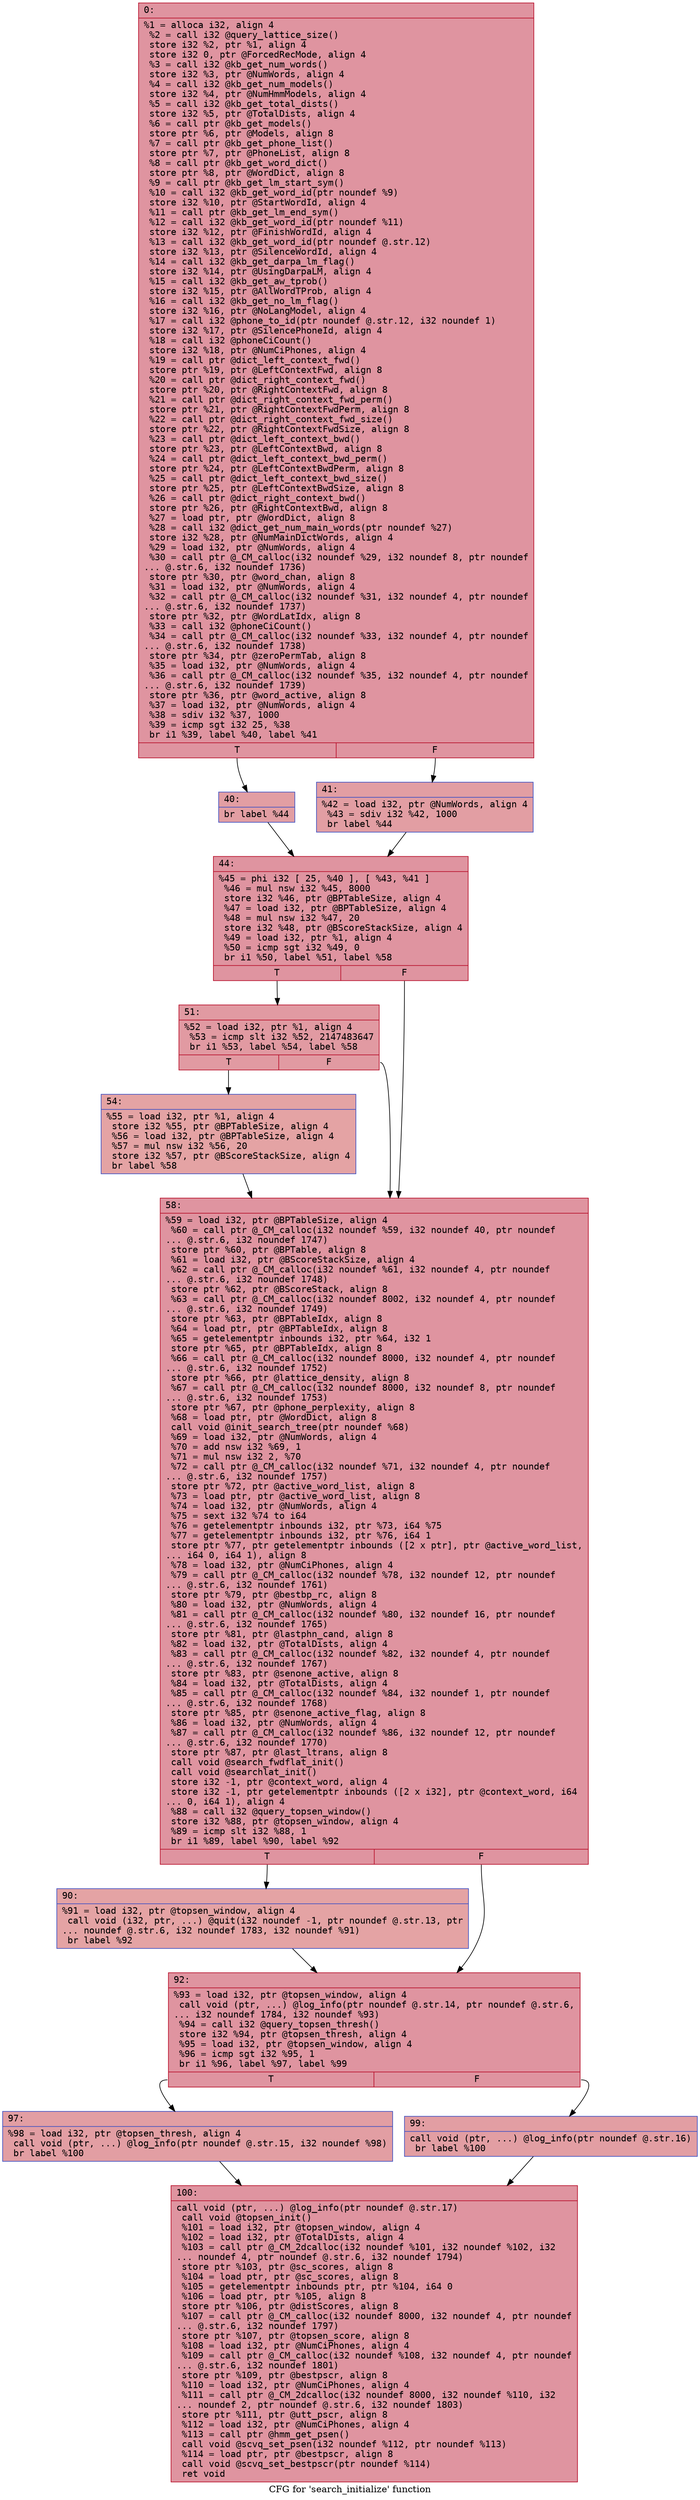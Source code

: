 digraph "CFG for 'search_initialize' function" {
	label="CFG for 'search_initialize' function";

	Node0x600002030fa0 [shape=record,color="#b70d28ff", style=filled, fillcolor="#b70d2870" fontname="Courier",label="{0:\l|  %1 = alloca i32, align 4\l  %2 = call i32 @query_lattice_size()\l  store i32 %2, ptr %1, align 4\l  store i32 0, ptr @ForcedRecMode, align 4\l  %3 = call i32 @kb_get_num_words()\l  store i32 %3, ptr @NumWords, align 4\l  %4 = call i32 @kb_get_num_models()\l  store i32 %4, ptr @NumHmmModels, align 4\l  %5 = call i32 @kb_get_total_dists()\l  store i32 %5, ptr @TotalDists, align 4\l  %6 = call ptr @kb_get_models()\l  store ptr %6, ptr @Models, align 8\l  %7 = call ptr @kb_get_phone_list()\l  store ptr %7, ptr @PhoneList, align 8\l  %8 = call ptr @kb_get_word_dict()\l  store ptr %8, ptr @WordDict, align 8\l  %9 = call ptr @kb_get_lm_start_sym()\l  %10 = call i32 @kb_get_word_id(ptr noundef %9)\l  store i32 %10, ptr @StartWordId, align 4\l  %11 = call ptr @kb_get_lm_end_sym()\l  %12 = call i32 @kb_get_word_id(ptr noundef %11)\l  store i32 %12, ptr @FinishWordId, align 4\l  %13 = call i32 @kb_get_word_id(ptr noundef @.str.12)\l  store i32 %13, ptr @SilenceWordId, align 4\l  %14 = call i32 @kb_get_darpa_lm_flag()\l  store i32 %14, ptr @UsingDarpaLM, align 4\l  %15 = call i32 @kb_get_aw_tprob()\l  store i32 %15, ptr @AllWordTProb, align 4\l  %16 = call i32 @kb_get_no_lm_flag()\l  store i32 %16, ptr @NoLangModel, align 4\l  %17 = call i32 @phone_to_id(ptr noundef @.str.12, i32 noundef 1)\l  store i32 %17, ptr @SilencePhoneId, align 4\l  %18 = call i32 @phoneCiCount()\l  store i32 %18, ptr @NumCiPhones, align 4\l  %19 = call ptr @dict_left_context_fwd()\l  store ptr %19, ptr @LeftContextFwd, align 8\l  %20 = call ptr @dict_right_context_fwd()\l  store ptr %20, ptr @RightContextFwd, align 8\l  %21 = call ptr @dict_right_context_fwd_perm()\l  store ptr %21, ptr @RightContextFwdPerm, align 8\l  %22 = call ptr @dict_right_context_fwd_size()\l  store ptr %22, ptr @RightContextFwdSize, align 8\l  %23 = call ptr @dict_left_context_bwd()\l  store ptr %23, ptr @LeftContextBwd, align 8\l  %24 = call ptr @dict_left_context_bwd_perm()\l  store ptr %24, ptr @LeftContextBwdPerm, align 8\l  %25 = call ptr @dict_left_context_bwd_size()\l  store ptr %25, ptr @LeftContextBwdSize, align 8\l  %26 = call ptr @dict_right_context_bwd()\l  store ptr %26, ptr @RightContextBwd, align 8\l  %27 = load ptr, ptr @WordDict, align 8\l  %28 = call i32 @dict_get_num_main_words(ptr noundef %27)\l  store i32 %28, ptr @NumMainDictWords, align 4\l  %29 = load i32, ptr @NumWords, align 4\l  %30 = call ptr @_CM_calloc(i32 noundef %29, i32 noundef 8, ptr noundef\l... @.str.6, i32 noundef 1736)\l  store ptr %30, ptr @word_chan, align 8\l  %31 = load i32, ptr @NumWords, align 4\l  %32 = call ptr @_CM_calloc(i32 noundef %31, i32 noundef 4, ptr noundef\l... @.str.6, i32 noundef 1737)\l  store ptr %32, ptr @WordLatIdx, align 8\l  %33 = call i32 @phoneCiCount()\l  %34 = call ptr @_CM_calloc(i32 noundef %33, i32 noundef 4, ptr noundef\l... @.str.6, i32 noundef 1738)\l  store ptr %34, ptr @zeroPermTab, align 8\l  %35 = load i32, ptr @NumWords, align 4\l  %36 = call ptr @_CM_calloc(i32 noundef %35, i32 noundef 4, ptr noundef\l... @.str.6, i32 noundef 1739)\l  store ptr %36, ptr @word_active, align 8\l  %37 = load i32, ptr @NumWords, align 4\l  %38 = sdiv i32 %37, 1000\l  %39 = icmp sgt i32 25, %38\l  br i1 %39, label %40, label %41\l|{<s0>T|<s1>F}}"];
	Node0x600002030fa0:s0 -> Node0x600002031090[tooltip="0 -> 40\nProbability 50.00%" ];
	Node0x600002030fa0:s1 -> Node0x6000020310e0[tooltip="0 -> 41\nProbability 50.00%" ];
	Node0x600002031090 [shape=record,color="#3d50c3ff", style=filled, fillcolor="#be242e70" fontname="Courier",label="{40:\l|  br label %44\l}"];
	Node0x600002031090 -> Node0x600002031130[tooltip="40 -> 44\nProbability 100.00%" ];
	Node0x6000020310e0 [shape=record,color="#3d50c3ff", style=filled, fillcolor="#be242e70" fontname="Courier",label="{41:\l|  %42 = load i32, ptr @NumWords, align 4\l  %43 = sdiv i32 %42, 1000\l  br label %44\l}"];
	Node0x6000020310e0 -> Node0x600002031130[tooltip="41 -> 44\nProbability 100.00%" ];
	Node0x600002031130 [shape=record,color="#b70d28ff", style=filled, fillcolor="#b70d2870" fontname="Courier",label="{44:\l|  %45 = phi i32 [ 25, %40 ], [ %43, %41 ]\l  %46 = mul nsw i32 %45, 8000\l  store i32 %46, ptr @BPTableSize, align 4\l  %47 = load i32, ptr @BPTableSize, align 4\l  %48 = mul nsw i32 %47, 20\l  store i32 %48, ptr @BScoreStackSize, align 4\l  %49 = load i32, ptr %1, align 4\l  %50 = icmp sgt i32 %49, 0\l  br i1 %50, label %51, label %58\l|{<s0>T|<s1>F}}"];
	Node0x600002031130:s0 -> Node0x600002031180[tooltip="44 -> 51\nProbability 62.50%" ];
	Node0x600002031130:s1 -> Node0x600002031220[tooltip="44 -> 58\nProbability 37.50%" ];
	Node0x600002031180 [shape=record,color="#b70d28ff", style=filled, fillcolor="#bb1b2c70" fontname="Courier",label="{51:\l|  %52 = load i32, ptr %1, align 4\l  %53 = icmp slt i32 %52, 2147483647\l  br i1 %53, label %54, label %58\l|{<s0>T|<s1>F}}"];
	Node0x600002031180:s0 -> Node0x6000020311d0[tooltip="51 -> 54\nProbability 50.00%" ];
	Node0x600002031180:s1 -> Node0x600002031220[tooltip="51 -> 58\nProbability 50.00%" ];
	Node0x6000020311d0 [shape=record,color="#3d50c3ff", style=filled, fillcolor="#c32e3170" fontname="Courier",label="{54:\l|  %55 = load i32, ptr %1, align 4\l  store i32 %55, ptr @BPTableSize, align 4\l  %56 = load i32, ptr @BPTableSize, align 4\l  %57 = mul nsw i32 %56, 20\l  store i32 %57, ptr @BScoreStackSize, align 4\l  br label %58\l}"];
	Node0x6000020311d0 -> Node0x600002031220[tooltip="54 -> 58\nProbability 100.00%" ];
	Node0x600002031220 [shape=record,color="#b70d28ff", style=filled, fillcolor="#b70d2870" fontname="Courier",label="{58:\l|  %59 = load i32, ptr @BPTableSize, align 4\l  %60 = call ptr @_CM_calloc(i32 noundef %59, i32 noundef 40, ptr noundef\l... @.str.6, i32 noundef 1747)\l  store ptr %60, ptr @BPTable, align 8\l  %61 = load i32, ptr @BScoreStackSize, align 4\l  %62 = call ptr @_CM_calloc(i32 noundef %61, i32 noundef 4, ptr noundef\l... @.str.6, i32 noundef 1748)\l  store ptr %62, ptr @BScoreStack, align 8\l  %63 = call ptr @_CM_calloc(i32 noundef 8002, i32 noundef 4, ptr noundef\l... @.str.6, i32 noundef 1749)\l  store ptr %63, ptr @BPTableIdx, align 8\l  %64 = load ptr, ptr @BPTableIdx, align 8\l  %65 = getelementptr inbounds i32, ptr %64, i32 1\l  store ptr %65, ptr @BPTableIdx, align 8\l  %66 = call ptr @_CM_calloc(i32 noundef 8000, i32 noundef 4, ptr noundef\l... @.str.6, i32 noundef 1752)\l  store ptr %66, ptr @lattice_density, align 8\l  %67 = call ptr @_CM_calloc(i32 noundef 8000, i32 noundef 8, ptr noundef\l... @.str.6, i32 noundef 1753)\l  store ptr %67, ptr @phone_perplexity, align 8\l  %68 = load ptr, ptr @WordDict, align 8\l  call void @init_search_tree(ptr noundef %68)\l  %69 = load i32, ptr @NumWords, align 4\l  %70 = add nsw i32 %69, 1\l  %71 = mul nsw i32 2, %70\l  %72 = call ptr @_CM_calloc(i32 noundef %71, i32 noundef 4, ptr noundef\l... @.str.6, i32 noundef 1757)\l  store ptr %72, ptr @active_word_list, align 8\l  %73 = load ptr, ptr @active_word_list, align 8\l  %74 = load i32, ptr @NumWords, align 4\l  %75 = sext i32 %74 to i64\l  %76 = getelementptr inbounds i32, ptr %73, i64 %75\l  %77 = getelementptr inbounds i32, ptr %76, i64 1\l  store ptr %77, ptr getelementptr inbounds ([2 x ptr], ptr @active_word_list,\l... i64 0, i64 1), align 8\l  %78 = load i32, ptr @NumCiPhones, align 4\l  %79 = call ptr @_CM_calloc(i32 noundef %78, i32 noundef 12, ptr noundef\l... @.str.6, i32 noundef 1761)\l  store ptr %79, ptr @bestbp_rc, align 8\l  %80 = load i32, ptr @NumWords, align 4\l  %81 = call ptr @_CM_calloc(i32 noundef %80, i32 noundef 16, ptr noundef\l... @.str.6, i32 noundef 1765)\l  store ptr %81, ptr @lastphn_cand, align 8\l  %82 = load i32, ptr @TotalDists, align 4\l  %83 = call ptr @_CM_calloc(i32 noundef %82, i32 noundef 4, ptr noundef\l... @.str.6, i32 noundef 1767)\l  store ptr %83, ptr @senone_active, align 8\l  %84 = load i32, ptr @TotalDists, align 4\l  %85 = call ptr @_CM_calloc(i32 noundef %84, i32 noundef 1, ptr noundef\l... @.str.6, i32 noundef 1768)\l  store ptr %85, ptr @senone_active_flag, align 8\l  %86 = load i32, ptr @NumWords, align 4\l  %87 = call ptr @_CM_calloc(i32 noundef %86, i32 noundef 12, ptr noundef\l... @.str.6, i32 noundef 1770)\l  store ptr %87, ptr @last_ltrans, align 8\l  call void @search_fwdflat_init()\l  call void @searchlat_init()\l  store i32 -1, ptr @context_word, align 4\l  store i32 -1, ptr getelementptr inbounds ([2 x i32], ptr @context_word, i64\l... 0, i64 1), align 4\l  %88 = call i32 @query_topsen_window()\l  store i32 %88, ptr @topsen_window, align 4\l  %89 = icmp slt i32 %88, 1\l  br i1 %89, label %90, label %92\l|{<s0>T|<s1>F}}"];
	Node0x600002031220:s0 -> Node0x600002031270[tooltip="58 -> 90\nProbability 37.50%" ];
	Node0x600002031220:s1 -> Node0x6000020312c0[tooltip="58 -> 92\nProbability 62.50%" ];
	Node0x600002031270 [shape=record,color="#3d50c3ff", style=filled, fillcolor="#c32e3170" fontname="Courier",label="{90:\l|  %91 = load i32, ptr @topsen_window, align 4\l  call void (i32, ptr, ...) @quit(i32 noundef -1, ptr noundef @.str.13, ptr\l... noundef @.str.6, i32 noundef 1783, i32 noundef %91)\l  br label %92\l}"];
	Node0x600002031270 -> Node0x6000020312c0[tooltip="90 -> 92\nProbability 100.00%" ];
	Node0x6000020312c0 [shape=record,color="#b70d28ff", style=filled, fillcolor="#b70d2870" fontname="Courier",label="{92:\l|  %93 = load i32, ptr @topsen_window, align 4\l  call void (ptr, ...) @log_info(ptr noundef @.str.14, ptr noundef @.str.6,\l... i32 noundef 1784, i32 noundef %93)\l  %94 = call i32 @query_topsen_thresh()\l  store i32 %94, ptr @topsen_thresh, align 4\l  %95 = load i32, ptr @topsen_window, align 4\l  %96 = icmp sgt i32 %95, 1\l  br i1 %96, label %97, label %99\l|{<s0>T|<s1>F}}"];
	Node0x6000020312c0:s0 -> Node0x600002031310[tooltip="92 -> 97\nProbability 50.00%" ];
	Node0x6000020312c0:s1 -> Node0x600002031360[tooltip="92 -> 99\nProbability 50.00%" ];
	Node0x600002031310 [shape=record,color="#3d50c3ff", style=filled, fillcolor="#be242e70" fontname="Courier",label="{97:\l|  %98 = load i32, ptr @topsen_thresh, align 4\l  call void (ptr, ...) @log_info(ptr noundef @.str.15, i32 noundef %98)\l  br label %100\l}"];
	Node0x600002031310 -> Node0x6000020313b0[tooltip="97 -> 100\nProbability 100.00%" ];
	Node0x600002031360 [shape=record,color="#3d50c3ff", style=filled, fillcolor="#be242e70" fontname="Courier",label="{99:\l|  call void (ptr, ...) @log_info(ptr noundef @.str.16)\l  br label %100\l}"];
	Node0x600002031360 -> Node0x6000020313b0[tooltip="99 -> 100\nProbability 100.00%" ];
	Node0x6000020313b0 [shape=record,color="#b70d28ff", style=filled, fillcolor="#b70d2870" fontname="Courier",label="{100:\l|  call void (ptr, ...) @log_info(ptr noundef @.str.17)\l  call void @topsen_init()\l  %101 = load i32, ptr @topsen_window, align 4\l  %102 = load i32, ptr @TotalDists, align 4\l  %103 = call ptr @_CM_2dcalloc(i32 noundef %101, i32 noundef %102, i32\l... noundef 4, ptr noundef @.str.6, i32 noundef 1794)\l  store ptr %103, ptr @sc_scores, align 8\l  %104 = load ptr, ptr @sc_scores, align 8\l  %105 = getelementptr inbounds ptr, ptr %104, i64 0\l  %106 = load ptr, ptr %105, align 8\l  store ptr %106, ptr @distScores, align 8\l  %107 = call ptr @_CM_calloc(i32 noundef 8000, i32 noundef 4, ptr noundef\l... @.str.6, i32 noundef 1797)\l  store ptr %107, ptr @topsen_score, align 8\l  %108 = load i32, ptr @NumCiPhones, align 4\l  %109 = call ptr @_CM_calloc(i32 noundef %108, i32 noundef 4, ptr noundef\l... @.str.6, i32 noundef 1801)\l  store ptr %109, ptr @bestpscr, align 8\l  %110 = load i32, ptr @NumCiPhones, align 4\l  %111 = call ptr @_CM_2dcalloc(i32 noundef 8000, i32 noundef %110, i32\l... noundef 2, ptr noundef @.str.6, i32 noundef 1803)\l  store ptr %111, ptr @utt_pscr, align 8\l  %112 = load i32, ptr @NumCiPhones, align 4\l  %113 = call ptr @hmm_get_psen()\l  call void @scvq_set_psen(i32 noundef %112, ptr noundef %113)\l  %114 = load ptr, ptr @bestpscr, align 8\l  call void @scvq_set_bestpscr(ptr noundef %114)\l  ret void\l}"];
}
